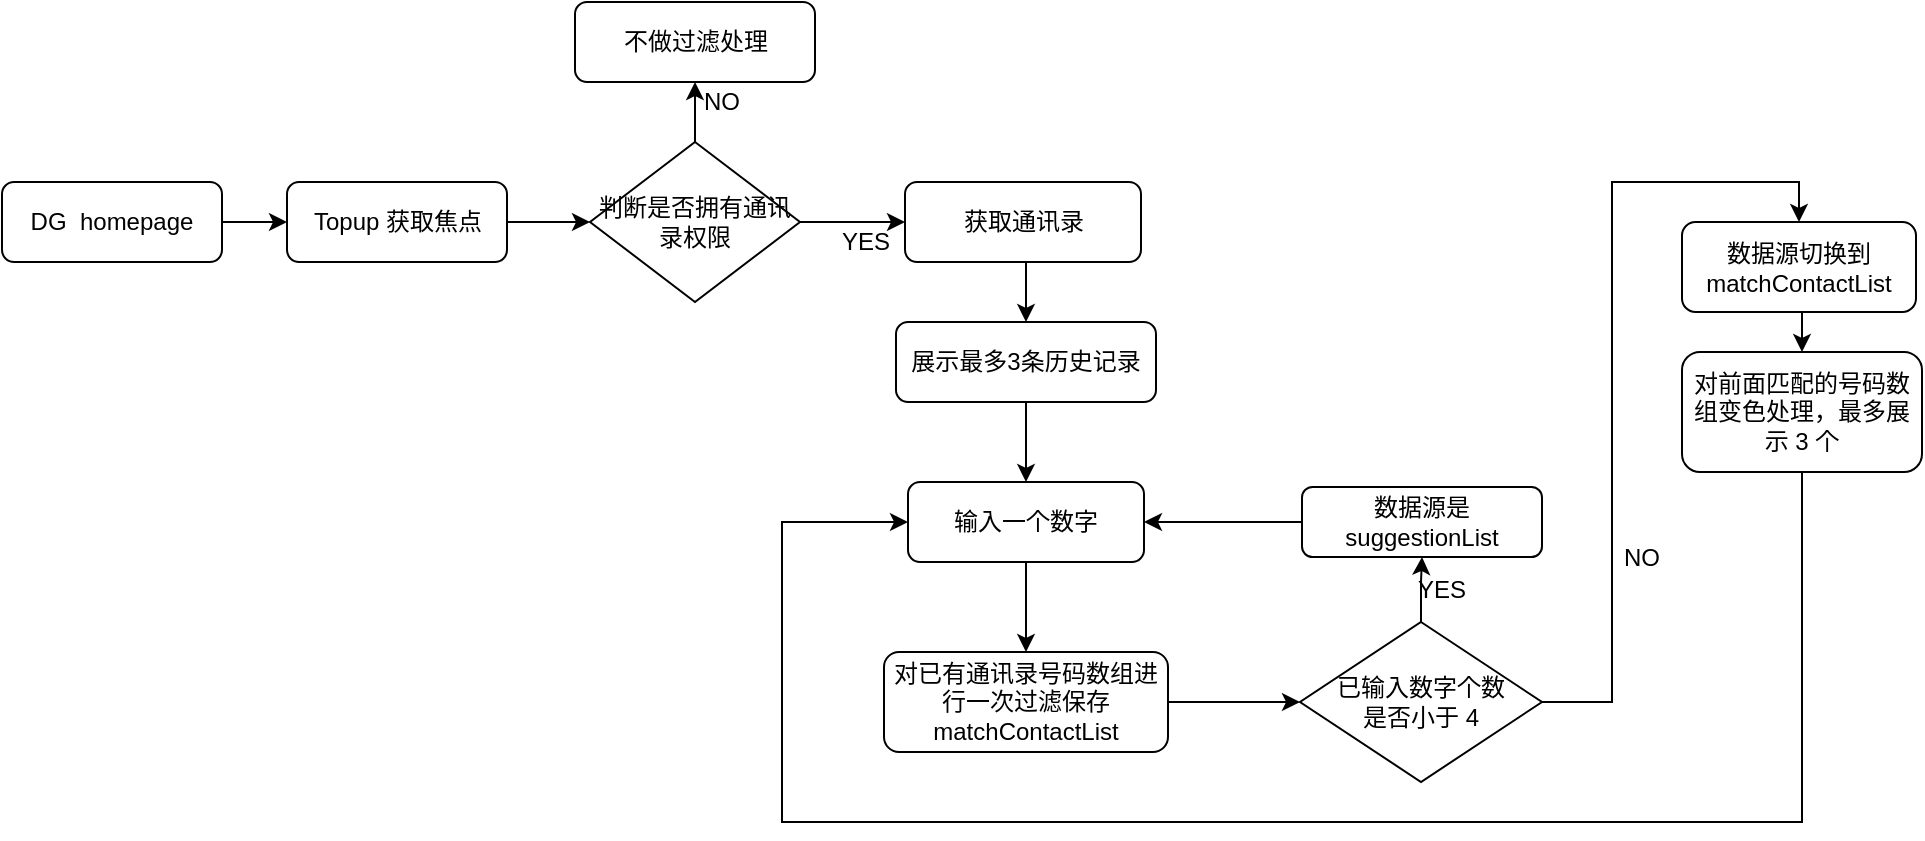 <mxfile version="12.3.9" type="github" pages="1">
  <diagram id="zlUfGWhfjDobWCDwf9dy" name="Page-1">
    <mxGraphModel dx="1433" dy="703" grid="1" gridSize="10" guides="1" tooltips="1" connect="1" arrows="1" fold="1" page="1" pageScale="1" pageWidth="3300" pageHeight="4681" math="0" shadow="0">
      <root>
        <mxCell id="0"/>
        <mxCell id="1" parent="0"/>
        <mxCell id="m0gbpI_5d1wNIK0egZ-h-80" style="edgeStyle=orthogonalEdgeStyle;rounded=0;orthogonalLoop=1;jettySize=auto;html=1;exitX=1;exitY=0.5;exitDx=0;exitDy=0;entryX=0;entryY=0.5;entryDx=0;entryDy=0;" edge="1" parent="1" source="m0gbpI_5d1wNIK0egZ-h-1" target="m0gbpI_5d1wNIK0egZ-h-3">
          <mxGeometry relative="1" as="geometry"/>
        </mxCell>
        <mxCell id="m0gbpI_5d1wNIK0egZ-h-1" value="DG &amp;nbsp;homepage" style="rounded=1;whiteSpace=wrap;html=1;" vertex="1" parent="1">
          <mxGeometry x="80" y="290" width="110" height="40" as="geometry"/>
        </mxCell>
        <mxCell id="m0gbpI_5d1wNIK0egZ-h-81" style="edgeStyle=orthogonalEdgeStyle;rounded=0;orthogonalLoop=1;jettySize=auto;html=1;exitX=1;exitY=0.5;exitDx=0;exitDy=0;entryX=0;entryY=0.5;entryDx=0;entryDy=0;" edge="1" parent="1" source="m0gbpI_5d1wNIK0egZ-h-3" target="m0gbpI_5d1wNIK0egZ-h-62">
          <mxGeometry relative="1" as="geometry"/>
        </mxCell>
        <mxCell id="m0gbpI_5d1wNIK0egZ-h-3" value="Topup 获取焦点" style="rounded=1;whiteSpace=wrap;html=1;" vertex="1" parent="1">
          <mxGeometry x="222.5" y="290" width="110" height="40" as="geometry"/>
        </mxCell>
        <mxCell id="m0gbpI_5d1wNIK0egZ-h-50" style="edgeStyle=orthogonalEdgeStyle;rounded=0;orthogonalLoop=1;jettySize=auto;html=1;exitX=0.5;exitY=1;exitDx=0;exitDy=0;entryX=0.5;entryY=0;entryDx=0;entryDy=0;" edge="1" parent="1" source="m0gbpI_5d1wNIK0egZ-h-34" target="m0gbpI_5d1wNIK0egZ-h-40">
          <mxGeometry relative="1" as="geometry"/>
        </mxCell>
        <mxCell id="m0gbpI_5d1wNIK0egZ-h-34" value="展示最多3条历史记录" style="rounded=1;whiteSpace=wrap;html=1;" vertex="1" parent="1">
          <mxGeometry x="527" y="360" width="130" height="40" as="geometry"/>
        </mxCell>
        <mxCell id="m0gbpI_5d1wNIK0egZ-h-36" value="YES" style="text;html=1;strokeColor=none;fillColor=none;align=center;verticalAlign=middle;whiteSpace=wrap;rounded=0;" vertex="1" parent="1">
          <mxGeometry x="491.5" y="310" width="40" height="20" as="geometry"/>
        </mxCell>
        <mxCell id="m0gbpI_5d1wNIK0egZ-h-73" style="edgeStyle=orthogonalEdgeStyle;rounded=0;orthogonalLoop=1;jettySize=auto;html=1;exitX=0.5;exitY=1;exitDx=0;exitDy=0;entryX=0.5;entryY=0;entryDx=0;entryDy=0;" edge="1" parent="1" source="m0gbpI_5d1wNIK0egZ-h-40" target="m0gbpI_5d1wNIK0egZ-h-52">
          <mxGeometry relative="1" as="geometry"/>
        </mxCell>
        <mxCell id="m0gbpI_5d1wNIK0egZ-h-40" value="输入一个数字" style="rounded=1;whiteSpace=wrap;html=1;" vertex="1" parent="1">
          <mxGeometry x="533" y="440" width="118" height="40" as="geometry"/>
        </mxCell>
        <mxCell id="m0gbpI_5d1wNIK0egZ-h-57" style="edgeStyle=orthogonalEdgeStyle;rounded=0;orthogonalLoop=1;jettySize=auto;html=1;entryX=0.5;entryY=1;entryDx=0;entryDy=0;" edge="1" parent="1" source="m0gbpI_5d1wNIK0egZ-h-43" target="m0gbpI_5d1wNIK0egZ-h-56">
          <mxGeometry relative="1" as="geometry"/>
        </mxCell>
        <mxCell id="m0gbpI_5d1wNIK0egZ-h-59" style="edgeStyle=orthogonalEdgeStyle;rounded=0;orthogonalLoop=1;jettySize=auto;html=1;entryX=0.5;entryY=0;entryDx=0;entryDy=0;" edge="1" parent="1" source="m0gbpI_5d1wNIK0egZ-h-43" target="m0gbpI_5d1wNIK0egZ-h-55">
          <mxGeometry relative="1" as="geometry"/>
        </mxCell>
        <mxCell id="m0gbpI_5d1wNIK0egZ-h-43" value="已输入数字个数&lt;br&gt;是否小于 4" style="rhombus;whiteSpace=wrap;html=1;" vertex="1" parent="1">
          <mxGeometry x="729" y="510" width="121" height="80" as="geometry"/>
        </mxCell>
        <mxCell id="m0gbpI_5d1wNIK0egZ-h-44" value="NO" style="text;html=1;strokeColor=none;fillColor=none;align=center;verticalAlign=middle;whiteSpace=wrap;rounded=0;" vertex="1" parent="1">
          <mxGeometry x="880" y="467.5" width="40" height="20" as="geometry"/>
        </mxCell>
        <mxCell id="m0gbpI_5d1wNIK0egZ-h-51" value="YES" style="text;html=1;strokeColor=none;fillColor=none;align=center;verticalAlign=middle;whiteSpace=wrap;rounded=0;" vertex="1" parent="1">
          <mxGeometry x="780" y="484" width="40" height="20" as="geometry"/>
        </mxCell>
        <mxCell id="m0gbpI_5d1wNIK0egZ-h-84" style="edgeStyle=orthogonalEdgeStyle;rounded=0;orthogonalLoop=1;jettySize=auto;html=1;exitX=1;exitY=0.5;exitDx=0;exitDy=0;entryX=0;entryY=0.5;entryDx=0;entryDy=0;" edge="1" parent="1" source="m0gbpI_5d1wNIK0egZ-h-52" target="m0gbpI_5d1wNIK0egZ-h-43">
          <mxGeometry relative="1" as="geometry"/>
        </mxCell>
        <mxCell id="m0gbpI_5d1wNIK0egZ-h-52" value="对已有通讯录号码数组进行一次过滤保存 matchContactList" style="rounded=1;whiteSpace=wrap;html=1;" vertex="1" parent="1">
          <mxGeometry x="521" y="525" width="142" height="50" as="geometry"/>
        </mxCell>
        <mxCell id="m0gbpI_5d1wNIK0egZ-h-61" style="edgeStyle=orthogonalEdgeStyle;rounded=0;orthogonalLoop=1;jettySize=auto;html=1;exitX=0.5;exitY=1;exitDx=0;exitDy=0;entryX=0.5;entryY=0;entryDx=0;entryDy=0;" edge="1" parent="1" source="m0gbpI_5d1wNIK0egZ-h-55" target="m0gbpI_5d1wNIK0egZ-h-60">
          <mxGeometry relative="1" as="geometry"/>
        </mxCell>
        <mxCell id="m0gbpI_5d1wNIK0egZ-h-55" value="数据源切换到&lt;br&gt;matchContactList" style="rounded=1;whiteSpace=wrap;html=1;" vertex="1" parent="1">
          <mxGeometry x="920" y="310" width="117" height="45" as="geometry"/>
        </mxCell>
        <mxCell id="m0gbpI_5d1wNIK0egZ-h-86" style="edgeStyle=orthogonalEdgeStyle;rounded=0;orthogonalLoop=1;jettySize=auto;html=1;" edge="1" parent="1" source="m0gbpI_5d1wNIK0egZ-h-56" target="m0gbpI_5d1wNIK0egZ-h-40">
          <mxGeometry relative="1" as="geometry"/>
        </mxCell>
        <mxCell id="m0gbpI_5d1wNIK0egZ-h-56" value="数据源是 suggestionList" style="rounded=1;whiteSpace=wrap;html=1;" vertex="1" parent="1">
          <mxGeometry x="730" y="442.5" width="120" height="35" as="geometry"/>
        </mxCell>
        <mxCell id="m0gbpI_5d1wNIK0egZ-h-88" style="edgeStyle=orthogonalEdgeStyle;rounded=0;orthogonalLoop=1;jettySize=auto;html=1;entryX=0;entryY=0.5;entryDx=0;entryDy=0;" edge="1" parent="1" source="m0gbpI_5d1wNIK0egZ-h-60" target="m0gbpI_5d1wNIK0egZ-h-40">
          <mxGeometry relative="1" as="geometry">
            <Array as="points">
              <mxPoint x="980" y="610"/>
              <mxPoint x="470" y="610"/>
              <mxPoint x="470" y="460"/>
            </Array>
          </mxGeometry>
        </mxCell>
        <mxCell id="m0gbpI_5d1wNIK0egZ-h-60" value="对前面匹配的号码数组变色处理，最多展示 3 个" style="rounded=1;whiteSpace=wrap;html=1;" vertex="1" parent="1">
          <mxGeometry x="920" y="375" width="120" height="60" as="geometry"/>
        </mxCell>
        <mxCell id="m0gbpI_5d1wNIK0egZ-h-70" style="edgeStyle=orthogonalEdgeStyle;rounded=0;orthogonalLoop=1;jettySize=auto;html=1;" edge="1" parent="1" source="m0gbpI_5d1wNIK0egZ-h-62" target="m0gbpI_5d1wNIK0egZ-h-66">
          <mxGeometry relative="1" as="geometry"/>
        </mxCell>
        <mxCell id="m0gbpI_5d1wNIK0egZ-h-83" style="edgeStyle=orthogonalEdgeStyle;rounded=0;orthogonalLoop=1;jettySize=auto;html=1;exitX=1;exitY=0.5;exitDx=0;exitDy=0;entryX=0;entryY=0.5;entryDx=0;entryDy=0;" edge="1" parent="1" source="m0gbpI_5d1wNIK0egZ-h-62" target="m0gbpI_5d1wNIK0egZ-h-77">
          <mxGeometry relative="1" as="geometry"/>
        </mxCell>
        <mxCell id="m0gbpI_5d1wNIK0egZ-h-62" value="判断是否拥有通讯录权限&lt;span style=&quot;color: rgba(0 , 0 , 0 , 0) ; font-family: monospace ; font-size: 0px ; white-space: nowrap&quot;&gt;%3CmxGraphModel%3E%3Croot%3E%3CmxCell%20id%3D%220%22%2F%3E%3CmxCell%20id%3D%221%22%20parent%3D%220%22%2F%3E%3CmxCell%20id%3D%222%22%20value%3D%22%E6%98%AF%E5%90%A6%E6%9C%89%E5%8E%86%E5%8F%B2%E8%AE%B0%E5%BD%95%26amp%3Bnbsp%3B%26lt%3Bbr%26gt%3BsuggestionList%22%20style%3D%22rhombus%3BwhiteSpace%3Dwrap%3Bhtml%3D1%3B%22%20vertex%3D%221%22%20parent%3D%221%22%3E%3CmxGeometry%20x%3D%22392.5%22%20y%3D%22130%22%20width%3D%22105%22%20height%3D%2280%22%20as%3D%22geometry%22%2F%3E%3C%2FmxCell%3E%3C%2Froot%3E%3C%2FmxGraphModel%3E&lt;/span&gt;" style="rhombus;whiteSpace=wrap;html=1;" vertex="1" parent="1">
          <mxGeometry x="374" y="270" width="105" height="80" as="geometry"/>
        </mxCell>
        <mxCell id="m0gbpI_5d1wNIK0egZ-h-66" value="不做过滤处理" style="rounded=1;whiteSpace=wrap;html=1;" vertex="1" parent="1">
          <mxGeometry x="366.5" y="200" width="120" height="40" as="geometry"/>
        </mxCell>
        <mxCell id="m0gbpI_5d1wNIK0egZ-h-68" value="NO" style="text;html=1;strokeColor=none;fillColor=none;align=center;verticalAlign=middle;whiteSpace=wrap;rounded=0;" vertex="1" parent="1">
          <mxGeometry x="420" y="240" width="40" height="20" as="geometry"/>
        </mxCell>
        <mxCell id="m0gbpI_5d1wNIK0egZ-h-79" style="edgeStyle=orthogonalEdgeStyle;rounded=0;orthogonalLoop=1;jettySize=auto;html=1;exitX=0.5;exitY=1;exitDx=0;exitDy=0;entryX=0.5;entryY=0;entryDx=0;entryDy=0;" edge="1" parent="1" source="m0gbpI_5d1wNIK0egZ-h-77" target="m0gbpI_5d1wNIK0egZ-h-34">
          <mxGeometry relative="1" as="geometry"/>
        </mxCell>
        <mxCell id="m0gbpI_5d1wNIK0egZ-h-77" value="获取通讯录" style="rounded=1;whiteSpace=wrap;html=1;" vertex="1" parent="1">
          <mxGeometry x="531.5" y="290" width="118" height="40" as="geometry"/>
        </mxCell>
      </root>
    </mxGraphModel>
  </diagram>
</mxfile>
